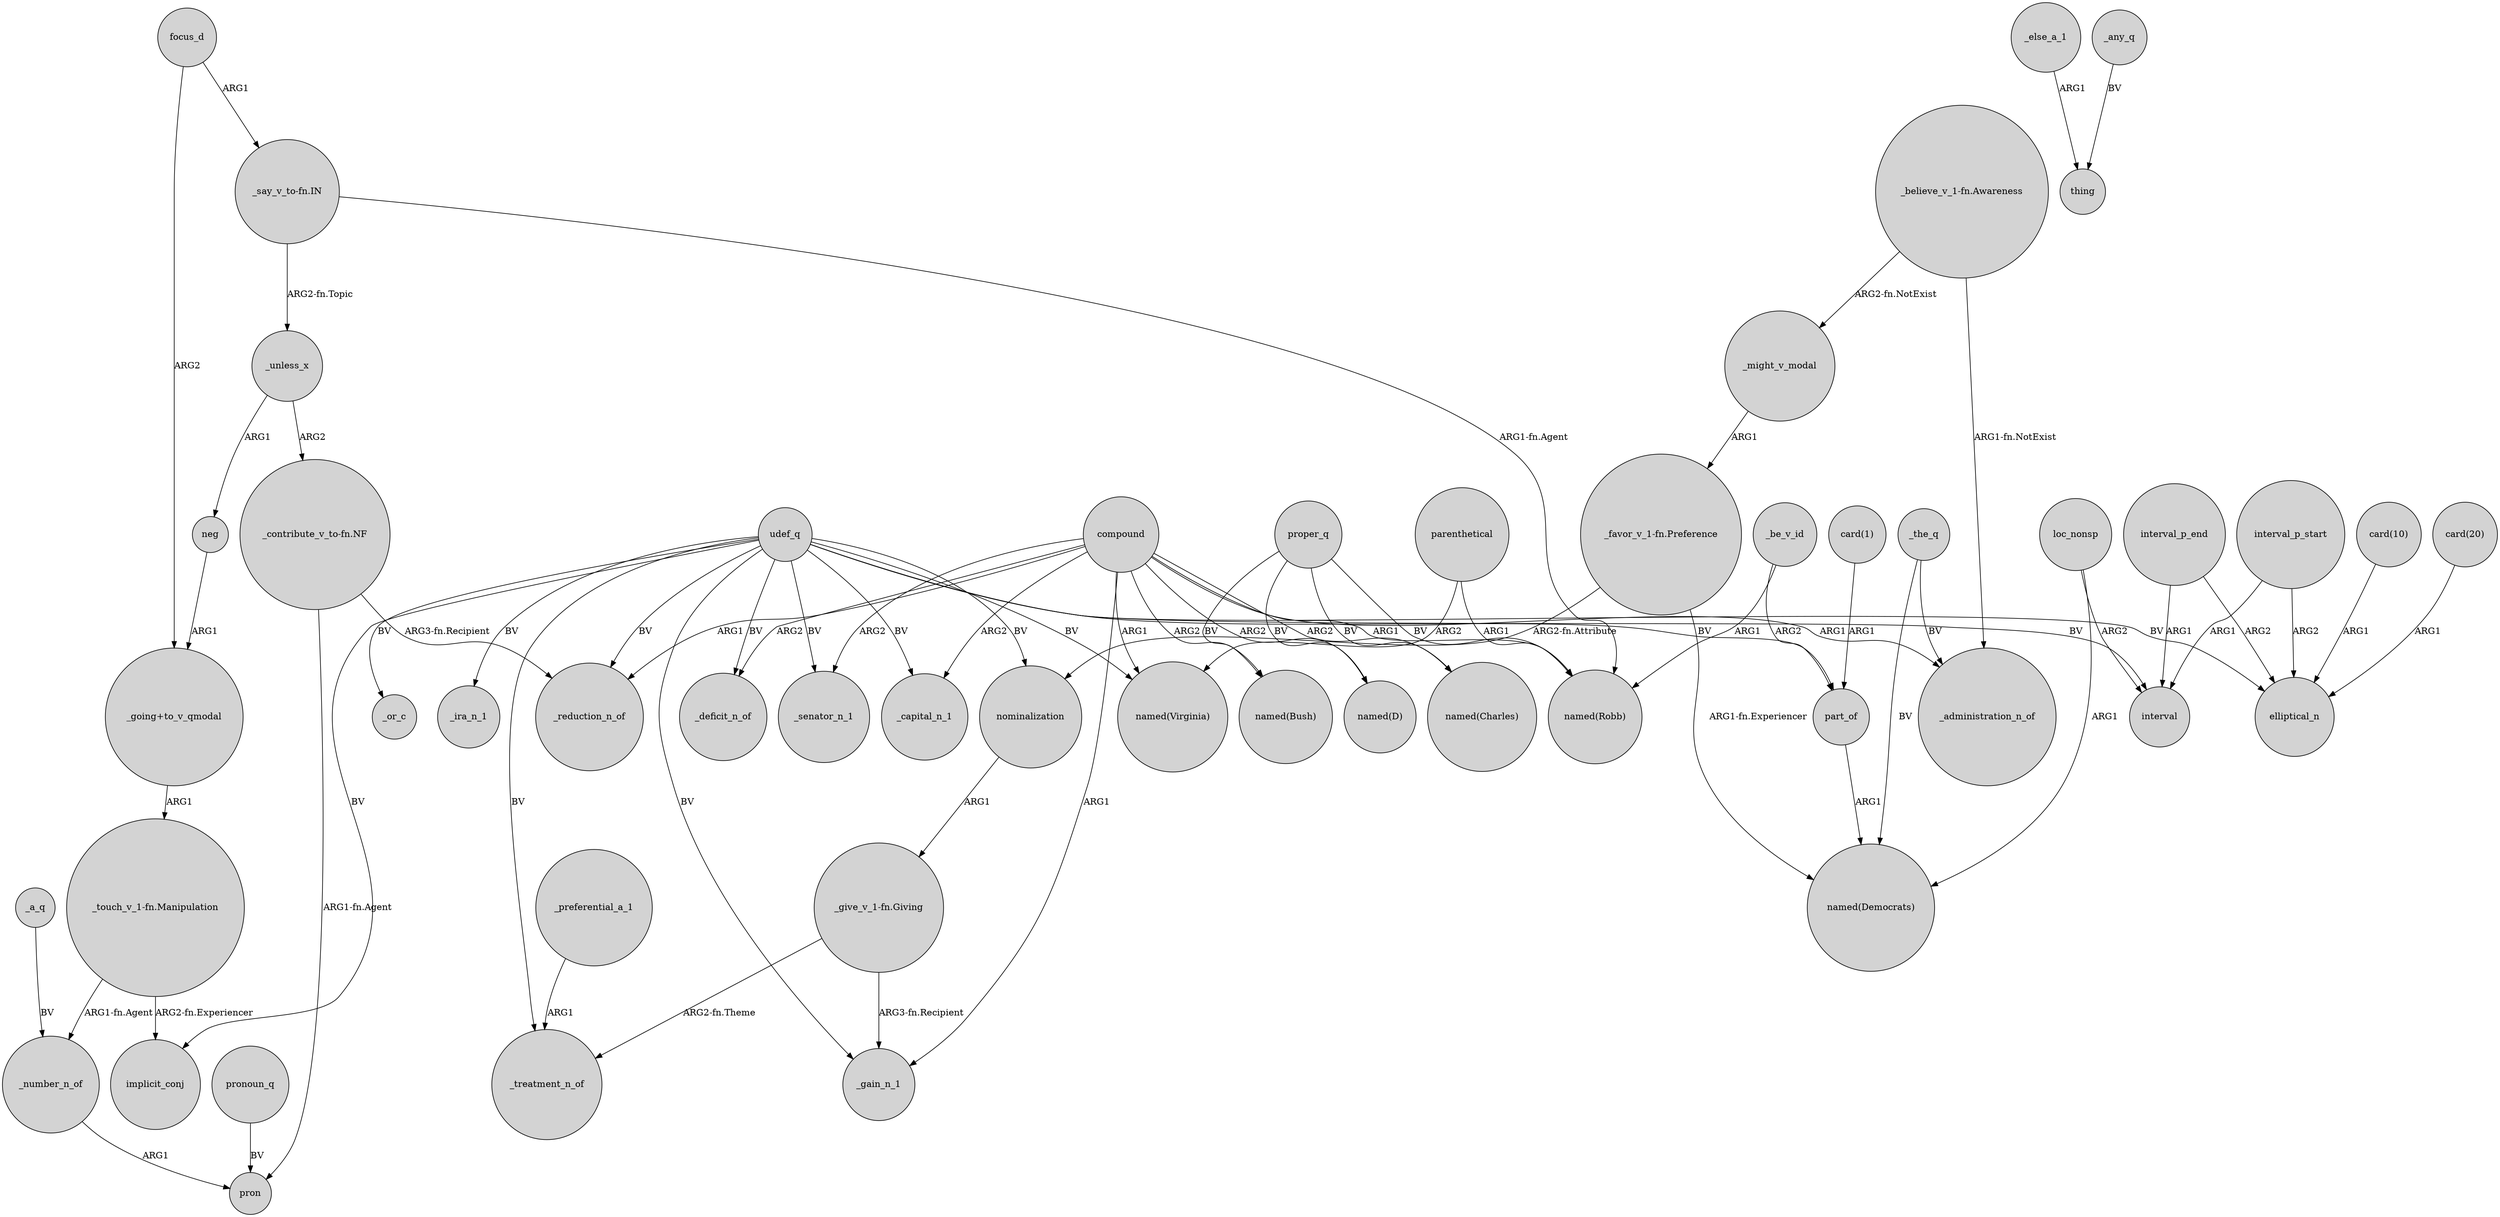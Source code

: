 digraph {
	node [shape=circle style=filled]
	udef_q -> _senator_n_1 [label=BV]
	loc_nonsp -> interval [label=ARG2]
	"_touch_v_1-fn.Manipulation" -> _number_n_of [label="ARG1-fn.Agent"]
	"_contribute_v_to-fn.NF" -> _reduction_n_of [label="ARG3-fn.Recipient"]
	_number_n_of -> pron [label=ARG1]
	_a_q -> _number_n_of [label=BV]
	compound -> _capital_n_1 [label=ARG2]
	_be_v_id -> "named(Robb)" [label=ARG1]
	udef_q -> part_of [label=BV]
	udef_q -> elliptical_n [label=BV]
	loc_nonsp -> "named(Democrats)" [label=ARG1]
	compound -> "named(Bush)" [label=ARG2]
	udef_q -> _gain_n_1 [label=BV]
	compound -> "named(Virginia)" [label=ARG1]
	"_contribute_v_to-fn.NF" -> pron [label="ARG1-fn.Agent"]
	"card(10)" -> elliptical_n [label=ARG1]
	udef_q -> _reduction_n_of [label=BV]
	udef_q -> "named(Virginia)" [label=BV]
	compound -> _administration_n_of [label=ARG1]
	"_favor_v_1-fn.Preference" -> "named(Democrats)" [label="ARG1-fn.Experiencer"]
	interval_p_end -> elliptical_n [label=ARG2]
	"_believe_v_1-fn.Awareness" -> _might_v_modal [label="ARG2-fn.NotExist"]
	"card(20)" -> elliptical_n [label=ARG1]
	interval_p_start -> elliptical_n [label=ARG2]
	part_of -> "named(Democrats)" [label=ARG1]
	udef_q -> _or_c [label=BV]
	udef_q -> implicit_conj [label=BV]
	udef_q -> _deficit_n_of [label=BV]
	proper_q -> "named(Robb)" [label=BV]
	"_believe_v_1-fn.Awareness" -> _administration_n_of [label="ARG1-fn.NotExist"]
	"_touch_v_1-fn.Manipulation" -> implicit_conj [label="ARG2-fn.Experiencer"]
	"_going+to_v_qmodal" -> "_touch_v_1-fn.Manipulation" [label=ARG1]
	"_say_v_to-fn.IN" -> _unless_x [label="ARG2-fn.Topic"]
	_unless_x -> "_contribute_v_to-fn.NF" [label=ARG2]
	"_give_v_1-fn.Giving" -> _gain_n_1 [label="ARG3-fn.Recipient"]
	pronoun_q -> pron [label=BV]
	_preferential_a_1 -> _treatment_n_of [label=ARG1]
	neg -> "_going+to_v_qmodal" [label=ARG1]
	_might_v_modal -> "_favor_v_1-fn.Preference" [label=ARG1]
	interval_p_start -> interval [label=ARG1]
	udef_q -> _ira_n_1 [label=BV]
	compound -> "named(Robb)" [label=ARG1]
	_unless_x -> neg [label=ARG1]
	parenthetical -> "named(Virginia)" [label=ARG2]
	compound -> _deficit_n_of [label=ARG2]
	compound -> _senator_n_1 [label=ARG2]
	_the_q -> "named(Democrats)" [label=BV]
	"_favor_v_1-fn.Preference" -> nominalization [label="ARG2-fn.Attribute"]
	compound -> "named(D)" [label=ARG2]
	proper_q -> "named(Bush)" [label=BV]
	compound -> _reduction_n_of [label=ARG1]
	udef_q -> nominalization [label=BV]
	nominalization -> "_give_v_1-fn.Giving" [label=ARG1]
	"card(1)" -> part_of [label=ARG1]
	udef_q -> _treatment_n_of [label=BV]
	compound -> _gain_n_1 [label=ARG1]
	parenthetical -> "named(Robb)" [label=ARG1]
	"_say_v_to-fn.IN" -> "named(Robb)" [label="ARG1-fn.Agent"]
	proper_q -> "named(Charles)" [label=BV]
	proper_q -> "named(D)" [label=BV]
	interval_p_end -> interval [label=ARG1]
	_else_a_1 -> thing [label=ARG1]
	compound -> "named(Charles)" [label=ARG2]
	focus_d -> "_going+to_v_qmodal" [label=ARG2]
	_the_q -> _administration_n_of [label=BV]
	_be_v_id -> part_of [label=ARG2]
	"_give_v_1-fn.Giving" -> _treatment_n_of [label="ARG2-fn.Theme"]
	udef_q -> interval [label=BV]
	_any_q -> thing [label=BV]
	focus_d -> "_say_v_to-fn.IN" [label=ARG1]
	udef_q -> _capital_n_1 [label=BV]
}
